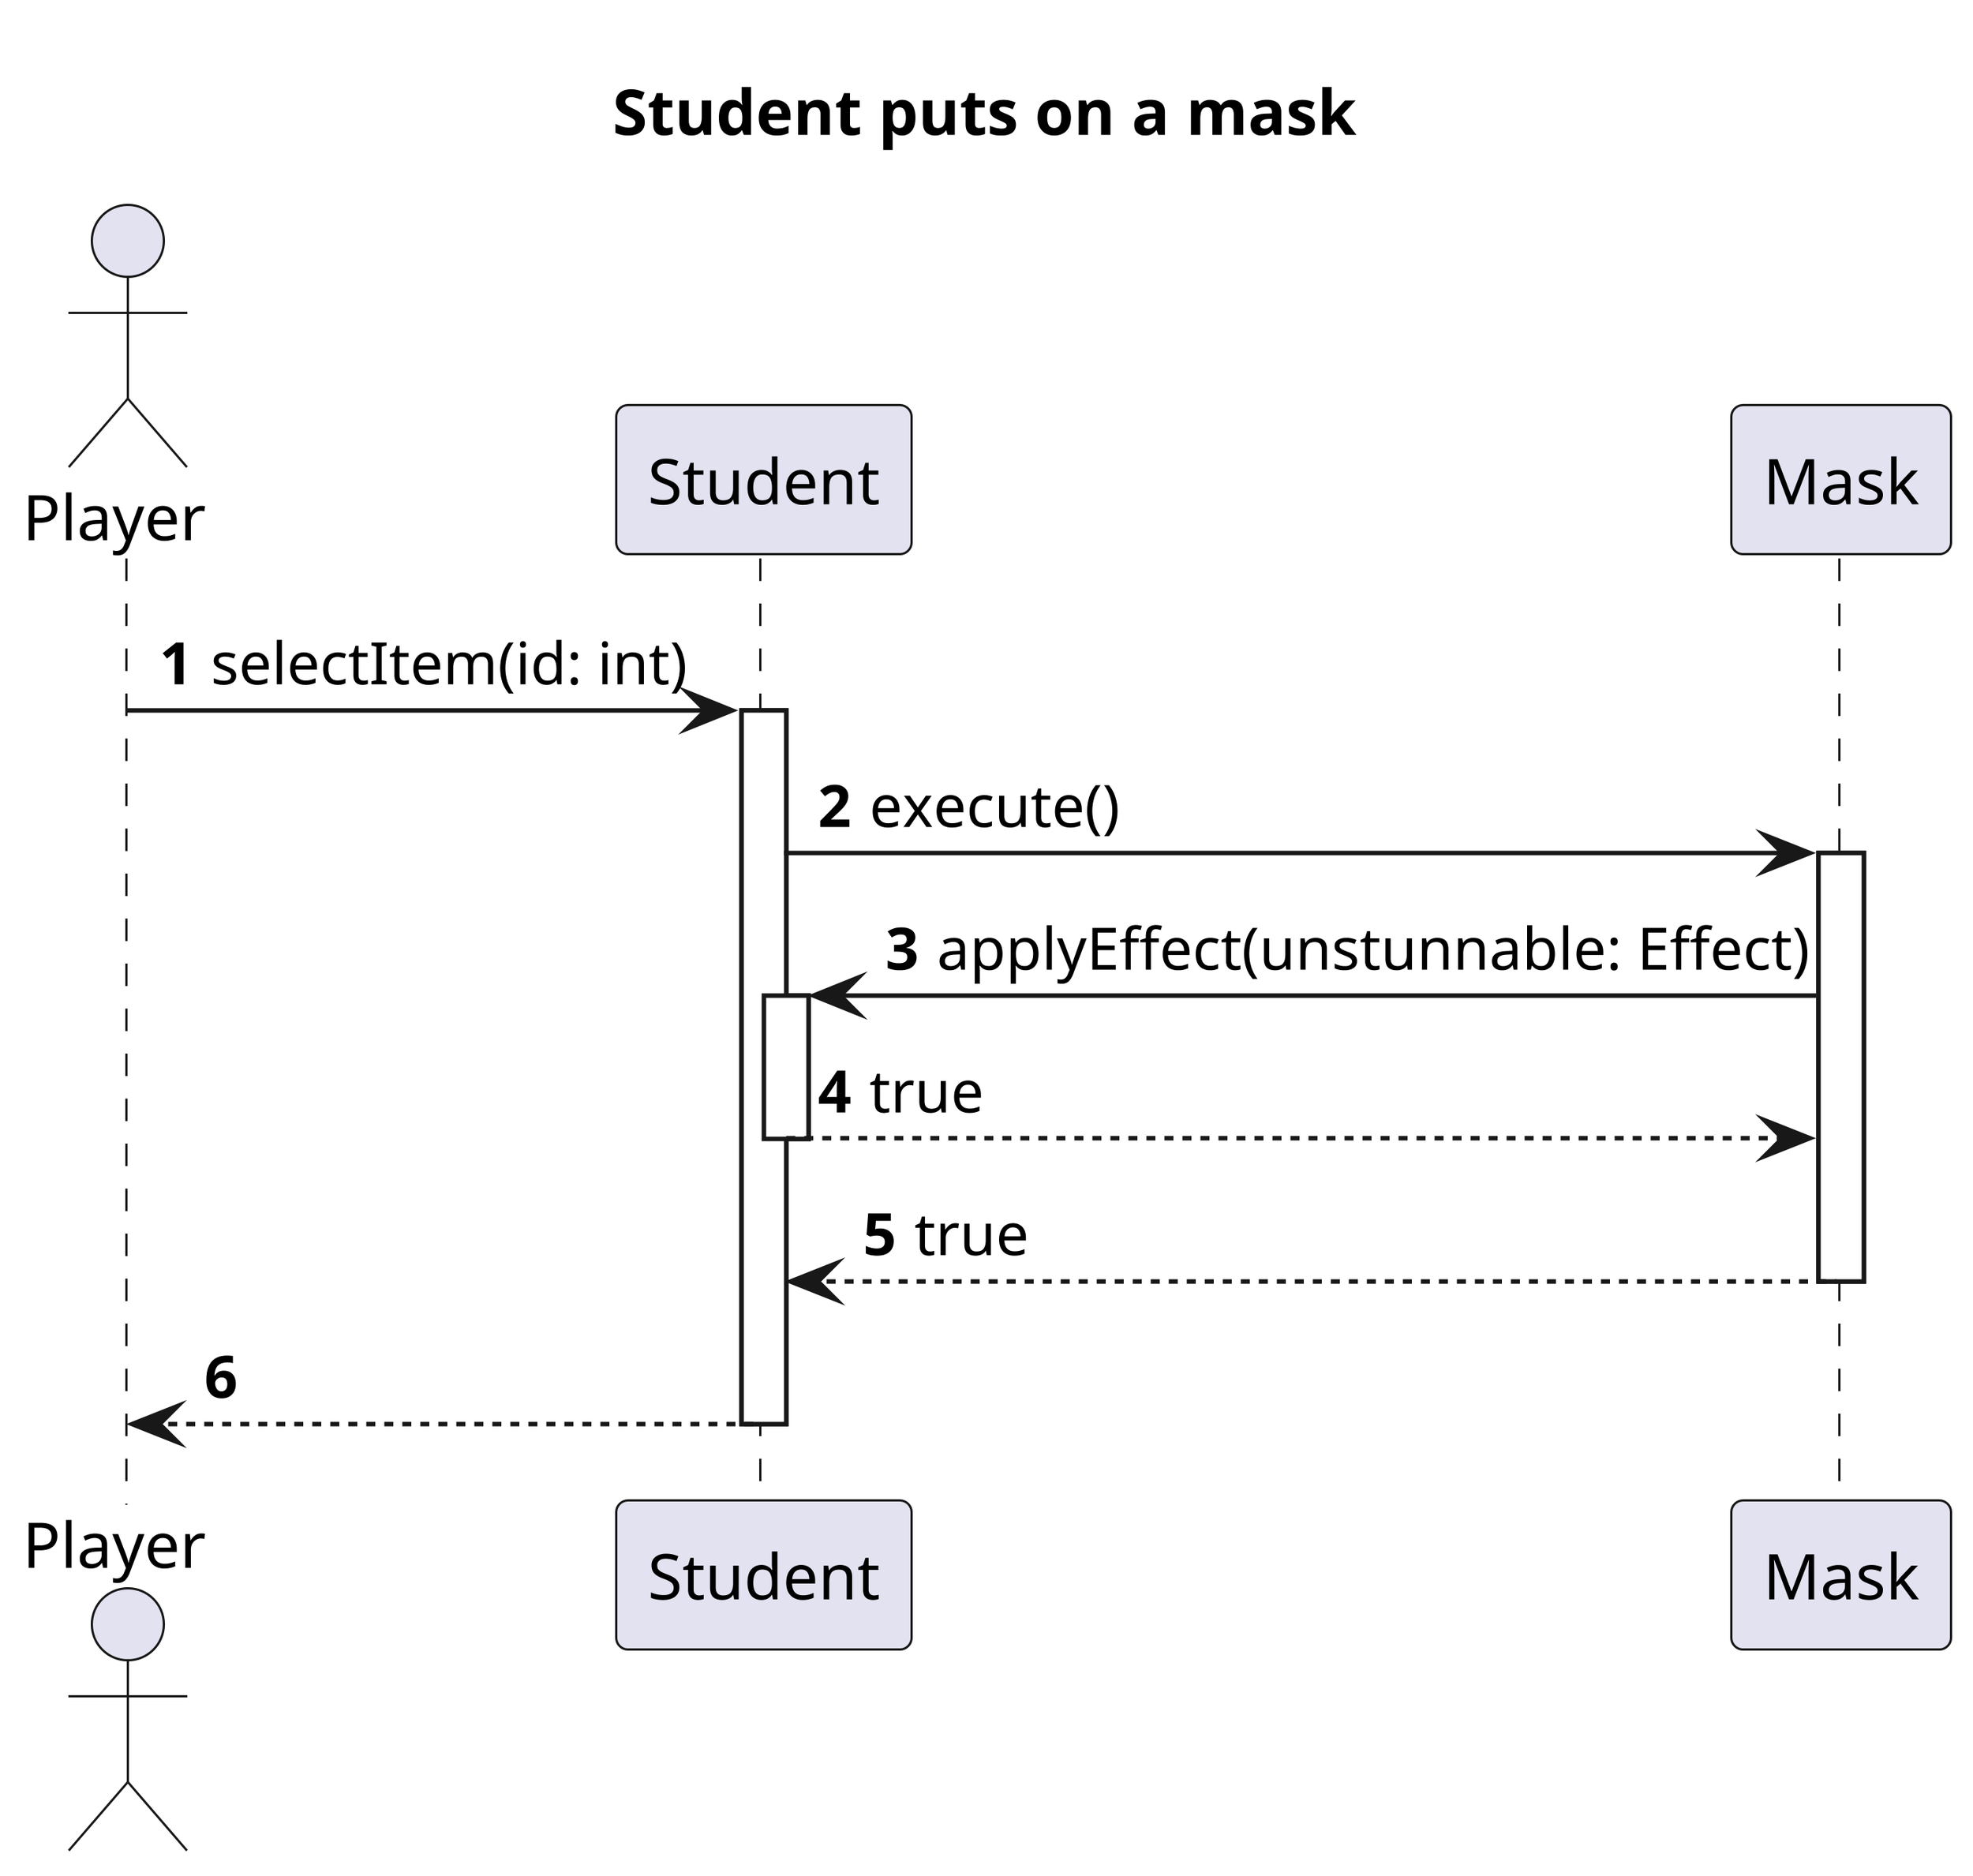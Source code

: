 @startuml
'https://plantuml.com/sequence-diagram

autonumber
title Student puts on a mask
skinparam dpi 600

actor Player as p
participant Student as s
participant Mask as m

p -> s: selectItem(id: int)
activate s

s -> m: execute()
activate m

m -> s: applyEffect(unstunnable: Effect)
activate s
return true

return true

return

@enduml